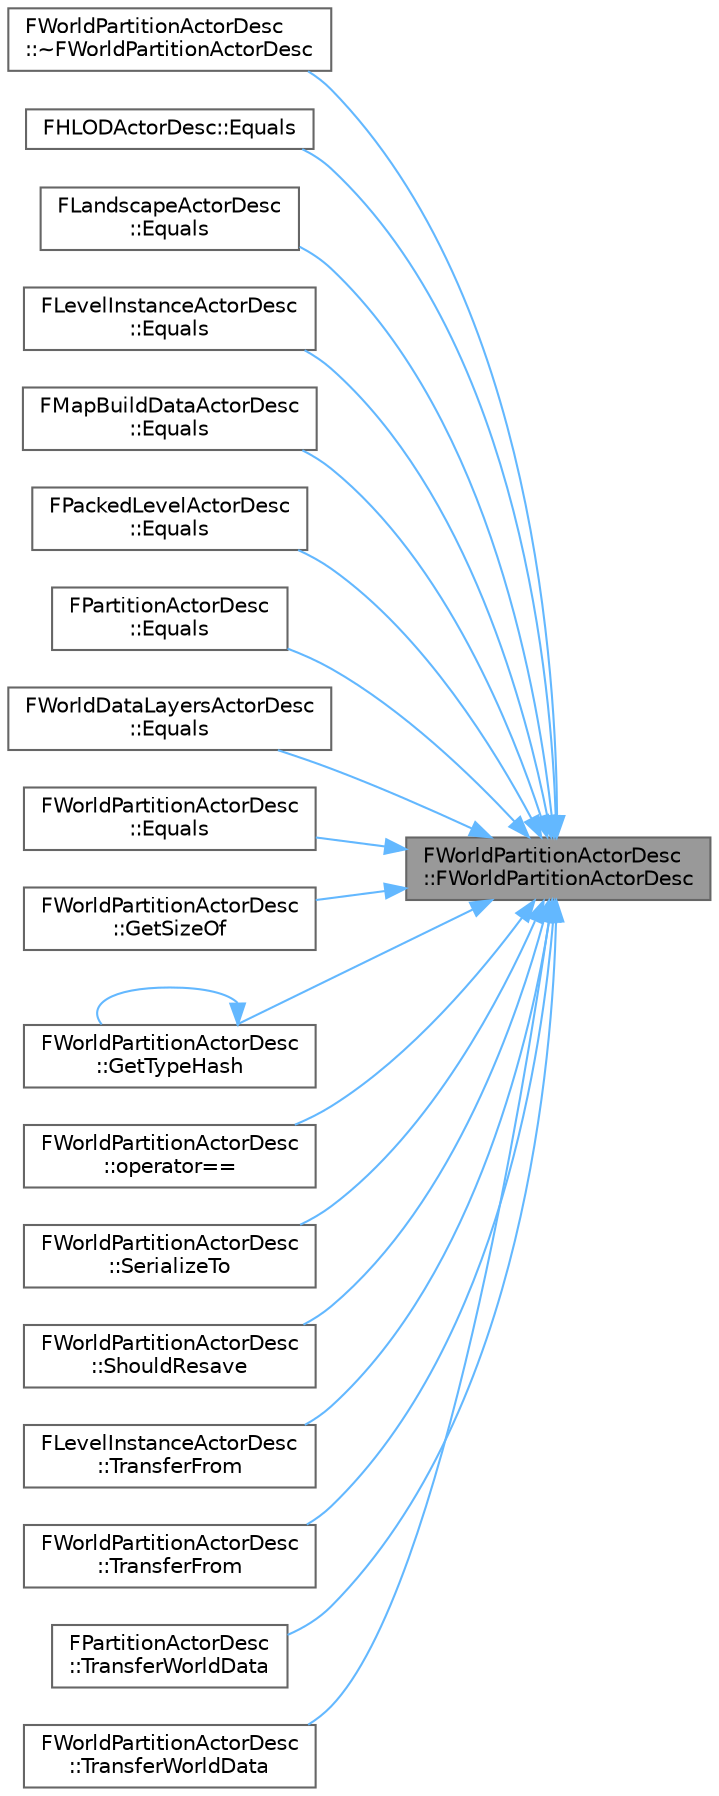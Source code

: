 digraph "FWorldPartitionActorDesc::FWorldPartitionActorDesc"
{
 // INTERACTIVE_SVG=YES
 // LATEX_PDF_SIZE
  bgcolor="transparent";
  edge [fontname=Helvetica,fontsize=10,labelfontname=Helvetica,labelfontsize=10];
  node [fontname=Helvetica,fontsize=10,shape=box,height=0.2,width=0.4];
  rankdir="RL";
  Node1 [id="Node000001",label="FWorldPartitionActorDesc\l::FWorldPartitionActorDesc",height=0.2,width=0.4,color="gray40", fillcolor="grey60", style="filled", fontcolor="black",tooltip=" "];
  Node1 -> Node2 [id="edge1_Node000001_Node000002",dir="back",color="steelblue1",style="solid",tooltip=" "];
  Node2 [id="Node000002",label="FWorldPartitionActorDesc\l::~FWorldPartitionActorDesc",height=0.2,width=0.4,color="grey40", fillcolor="white", style="filled",URL="$da/d0e/classFWorldPartitionActorDesc.html#a95a451323bbb3fd5267d569982a7b3a1",tooltip=" "];
  Node1 -> Node3 [id="edge2_Node000001_Node000003",dir="back",color="steelblue1",style="solid",tooltip=" "];
  Node3 [id="Node000003",label="FHLODActorDesc::Equals",height=0.2,width=0.4,color="grey40", fillcolor="white", style="filled",URL="$d4/d4e/classFHLODActorDesc.html#afebe6063e6d5c77979997849f913d34b",tooltip=" "];
  Node1 -> Node4 [id="edge3_Node000001_Node000004",dir="back",color="steelblue1",style="solid",tooltip=" "];
  Node4 [id="Node000004",label="FLandscapeActorDesc\l::Equals",height=0.2,width=0.4,color="grey40", fillcolor="white", style="filled",URL="$d9/d0c/classFLandscapeActorDesc.html#a26cbd58325b4e8e9d093153155524b87",tooltip=" "];
  Node1 -> Node5 [id="edge4_Node000001_Node000005",dir="back",color="steelblue1",style="solid",tooltip=" "];
  Node5 [id="Node000005",label="FLevelInstanceActorDesc\l::Equals",height=0.2,width=0.4,color="grey40", fillcolor="white", style="filled",URL="$d9/d65/classFLevelInstanceActorDesc.html#aecbed0f6599f4bd9679edd10c38755bc",tooltip=" "];
  Node1 -> Node6 [id="edge5_Node000001_Node000006",dir="back",color="steelblue1",style="solid",tooltip=" "];
  Node6 [id="Node000006",label="FMapBuildDataActorDesc\l::Equals",height=0.2,width=0.4,color="grey40", fillcolor="white", style="filled",URL="$db/d43/classFMapBuildDataActorDesc.html#a2291d6d17de004529229ab6ebce434cf",tooltip=" "];
  Node1 -> Node7 [id="edge6_Node000001_Node000007",dir="back",color="steelblue1",style="solid",tooltip=" "];
  Node7 [id="Node000007",label="FPackedLevelActorDesc\l::Equals",height=0.2,width=0.4,color="grey40", fillcolor="white", style="filled",URL="$d8/d95/classFPackedLevelActorDesc.html#a55c861f35062a430074d3b914485ad6f",tooltip=" "];
  Node1 -> Node8 [id="edge7_Node000001_Node000008",dir="back",color="steelblue1",style="solid",tooltip=" "];
  Node8 [id="Node000008",label="FPartitionActorDesc\l::Equals",height=0.2,width=0.4,color="grey40", fillcolor="white", style="filled",URL="$df/dd2/classFPartitionActorDesc.html#a95b3e77cb9ec5e70add5a7e74c25e5ff",tooltip=" "];
  Node1 -> Node9 [id="edge8_Node000001_Node000009",dir="back",color="steelblue1",style="solid",tooltip=" "];
  Node9 [id="Node000009",label="FWorldDataLayersActorDesc\l::Equals",height=0.2,width=0.4,color="grey40", fillcolor="white", style="filled",URL="$d5/dfd/classFWorldDataLayersActorDesc.html#aaaf94dae3632a6a3920fb5c317162ab5",tooltip=" "];
  Node1 -> Node10 [id="edge9_Node000001_Node000010",dir="back",color="steelblue1",style="solid",tooltip=" "];
  Node10 [id="Node000010",label="FWorldPartitionActorDesc\l::Equals",height=0.2,width=0.4,color="grey40", fillcolor="white", style="filled",URL="$da/d0e/classFWorldPartitionActorDesc.html#ad98987dc4ecccb27114a576e7d2e4125",tooltip=" "];
  Node1 -> Node11 [id="edge10_Node000001_Node000011",dir="back",color="steelblue1",style="solid",tooltip=" "];
  Node11 [id="Node000011",label="FWorldPartitionActorDesc\l::GetSizeOf",height=0.2,width=0.4,color="grey40", fillcolor="white", style="filled",URL="$da/d0e/classFWorldPartitionActorDesc.html#aa8a6b278a2dab4057fa3599c59bdb2ed",tooltip=" "];
  Node1 -> Node12 [id="edge11_Node000001_Node000012",dir="back",color="steelblue1",style="solid",tooltip=" "];
  Node12 [id="Node000012",label="FWorldPartitionActorDesc\l::GetTypeHash",height=0.2,width=0.4,color="grey40", fillcolor="white", style="filled",URL="$da/d0e/classFWorldPartitionActorDesc.html#a770896fd00dc0cbd747bb7a37c6757e8",tooltip=" "];
  Node12 -> Node12 [id="edge12_Node000012_Node000012",dir="back",color="steelblue1",style="solid",tooltip=" "];
  Node1 -> Node13 [id="edge13_Node000001_Node000013",dir="back",color="steelblue1",style="solid",tooltip=" "];
  Node13 [id="Node000013",label="FWorldPartitionActorDesc\l::operator==",height=0.2,width=0.4,color="grey40", fillcolor="white", style="filled",URL="$da/d0e/classFWorldPartitionActorDesc.html#a3aad2919dc4c6ccd95997bed920436b7",tooltip=" "];
  Node1 -> Node14 [id="edge14_Node000001_Node000014",dir="back",color="steelblue1",style="solid",tooltip=" "];
  Node14 [id="Node000014",label="FWorldPartitionActorDesc\l::SerializeTo",height=0.2,width=0.4,color="grey40", fillcolor="white", style="filled",URL="$da/d0e/classFWorldPartitionActorDesc.html#a016d344542db77cdacf51d85657e6902",tooltip=" "];
  Node1 -> Node15 [id="edge15_Node000001_Node000015",dir="back",color="steelblue1",style="solid",tooltip=" "];
  Node15 [id="Node000015",label="FWorldPartitionActorDesc\l::ShouldResave",height=0.2,width=0.4,color="grey40", fillcolor="white", style="filled",URL="$da/d0e/classFWorldPartitionActorDesc.html#aba6bd2c3da5604c7033f02969720869f",tooltip="Returns true if resaving this actor will have an impact on streaming generation."];
  Node1 -> Node16 [id="edge16_Node000001_Node000016",dir="back",color="steelblue1",style="solid",tooltip=" "];
  Node16 [id="Node000016",label="FLevelInstanceActorDesc\l::TransferFrom",height=0.2,width=0.4,color="grey40", fillcolor="white", style="filled",URL="$d9/d65/classFLevelInstanceActorDesc.html#a57a4f604bb1a0f806ea6c115919c59a9",tooltip=" "];
  Node1 -> Node17 [id="edge17_Node000001_Node000017",dir="back",color="steelblue1",style="solid",tooltip=" "];
  Node17 [id="Node000017",label="FWorldPartitionActorDesc\l::TransferFrom",height=0.2,width=0.4,color="grey40", fillcolor="white", style="filled",URL="$da/d0e/classFWorldPartitionActorDesc.html#aa8aa3cf947b3469b2fdb2ee3841ff807",tooltip=" "];
  Node1 -> Node18 [id="edge18_Node000001_Node000018",dir="back",color="steelblue1",style="solid",tooltip=" "];
  Node18 [id="Node000018",label="FPartitionActorDesc\l::TransferWorldData",height=0.2,width=0.4,color="grey40", fillcolor="white", style="filled",URL="$df/dd2/classFPartitionActorDesc.html#a8420a69d3a31b18e6230a8910af8bd92",tooltip=" "];
  Node1 -> Node19 [id="edge19_Node000001_Node000019",dir="back",color="steelblue1",style="solid",tooltip=" "];
  Node19 [id="Node000019",label="FWorldPartitionActorDesc\l::TransferWorldData",height=0.2,width=0.4,color="grey40", fillcolor="white", style="filled",URL="$da/d0e/classFWorldPartitionActorDesc.html#a078348995fe1d48e4bb1edeba702ec56",tooltip=" "];
}
